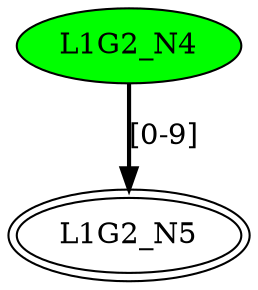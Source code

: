 digraph G2{
"L1G2_N4" [style=filled,fillcolor=green];
"L1G2_N5" [peripheries=2];
"L1G2_N4"->"L1G2_N5" [style = bold, label = "[0-9]"];
}

